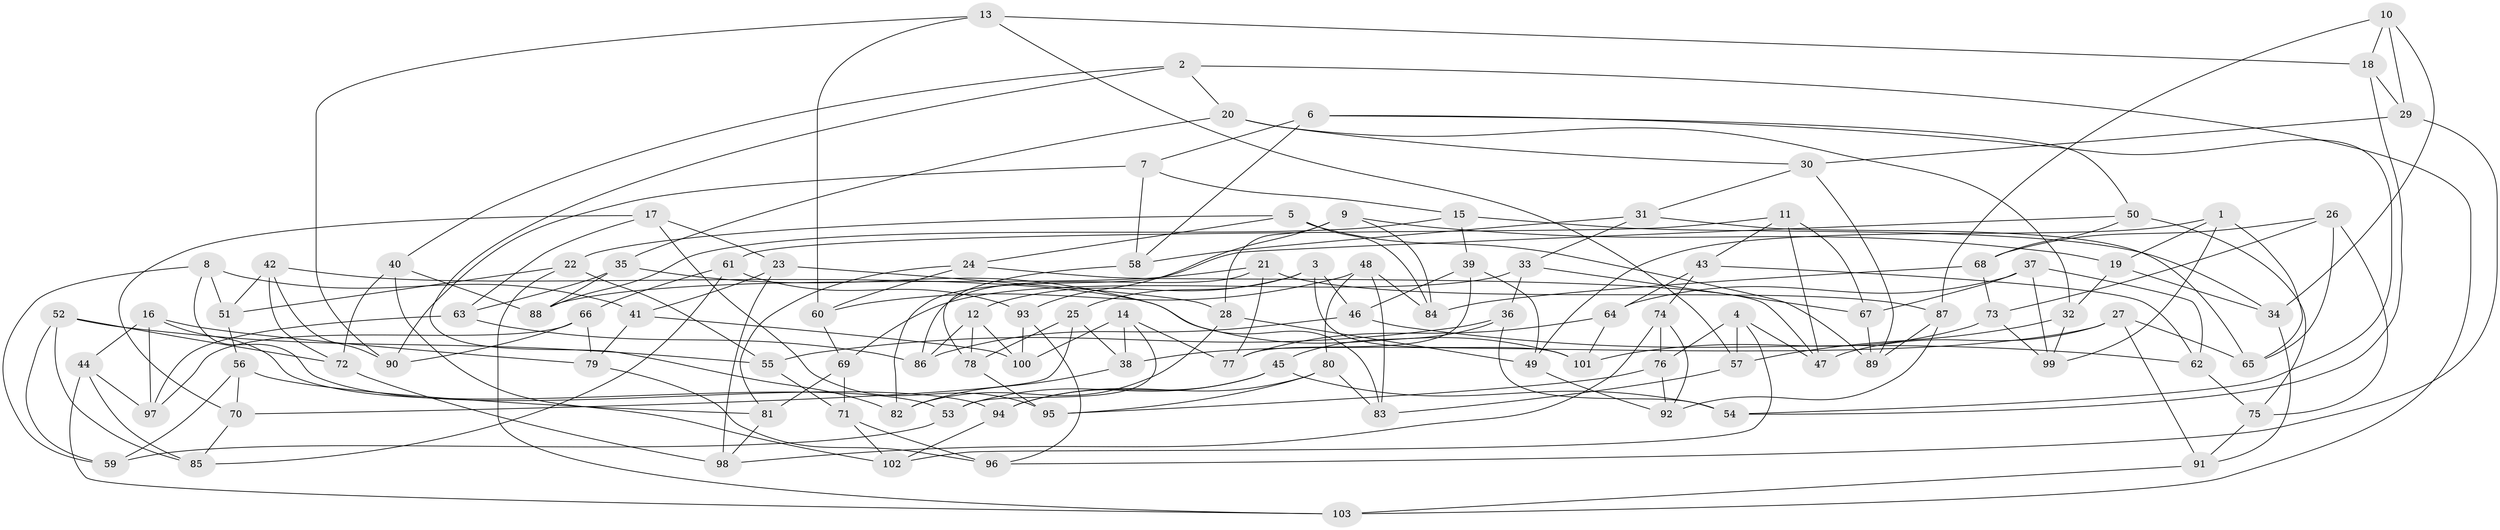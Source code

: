 // Generated by graph-tools (version 1.1) at 2025/50/03/09/25 03:50:46]
// undirected, 103 vertices, 206 edges
graph export_dot {
graph [start="1"]
  node [color=gray90,style=filled];
  1;
  2;
  3;
  4;
  5;
  6;
  7;
  8;
  9;
  10;
  11;
  12;
  13;
  14;
  15;
  16;
  17;
  18;
  19;
  20;
  21;
  22;
  23;
  24;
  25;
  26;
  27;
  28;
  29;
  30;
  31;
  32;
  33;
  34;
  35;
  36;
  37;
  38;
  39;
  40;
  41;
  42;
  43;
  44;
  45;
  46;
  47;
  48;
  49;
  50;
  51;
  52;
  53;
  54;
  55;
  56;
  57;
  58;
  59;
  60;
  61;
  62;
  63;
  64;
  65;
  66;
  67;
  68;
  69;
  70;
  71;
  72;
  73;
  74;
  75;
  76;
  77;
  78;
  79;
  80;
  81;
  82;
  83;
  84;
  85;
  86;
  87;
  88;
  89;
  90;
  91;
  92;
  93;
  94;
  95;
  96;
  97;
  98;
  99;
  100;
  101;
  102;
  103;
  1 -- 49;
  1 -- 65;
  1 -- 99;
  1 -- 19;
  2 -- 20;
  2 -- 103;
  2 -- 82;
  2 -- 40;
  3 -- 101;
  3 -- 12;
  3 -- 46;
  3 -- 25;
  4 -- 76;
  4 -- 102;
  4 -- 57;
  4 -- 47;
  5 -- 24;
  5 -- 89;
  5 -- 22;
  5 -- 84;
  6 -- 50;
  6 -- 58;
  6 -- 54;
  6 -- 7;
  7 -- 15;
  7 -- 58;
  7 -- 90;
  8 -- 41;
  8 -- 94;
  8 -- 59;
  8 -- 51;
  9 -- 28;
  9 -- 93;
  9 -- 19;
  9 -- 84;
  10 -- 18;
  10 -- 29;
  10 -- 34;
  10 -- 87;
  11 -- 47;
  11 -- 43;
  11 -- 67;
  11 -- 61;
  12 -- 100;
  12 -- 86;
  12 -- 78;
  13 -- 57;
  13 -- 60;
  13 -- 18;
  13 -- 90;
  14 -- 38;
  14 -- 100;
  14 -- 77;
  14 -- 53;
  15 -- 88;
  15 -- 34;
  15 -- 39;
  16 -- 79;
  16 -- 53;
  16 -- 44;
  16 -- 97;
  17 -- 63;
  17 -- 95;
  17 -- 23;
  17 -- 70;
  18 -- 54;
  18 -- 29;
  19 -- 32;
  19 -- 34;
  20 -- 30;
  20 -- 32;
  20 -- 35;
  21 -- 87;
  21 -- 88;
  21 -- 86;
  21 -- 77;
  22 -- 103;
  22 -- 55;
  22 -- 51;
  23 -- 41;
  23 -- 98;
  23 -- 28;
  24 -- 81;
  24 -- 60;
  24 -- 47;
  25 -- 78;
  25 -- 70;
  25 -- 38;
  26 -- 65;
  26 -- 73;
  26 -- 75;
  26 -- 68;
  27 -- 91;
  27 -- 65;
  27 -- 47;
  27 -- 38;
  28 -- 49;
  28 -- 82;
  29 -- 30;
  29 -- 96;
  30 -- 89;
  30 -- 31;
  31 -- 33;
  31 -- 65;
  31 -- 58;
  32 -- 99;
  32 -- 57;
  33 -- 67;
  33 -- 36;
  33 -- 69;
  34 -- 91;
  35 -- 83;
  35 -- 88;
  35 -- 63;
  36 -- 54;
  36 -- 45;
  36 -- 55;
  37 -- 64;
  37 -- 99;
  37 -- 62;
  37 -- 67;
  38 -- 82;
  39 -- 49;
  39 -- 77;
  39 -- 46;
  40 -- 72;
  40 -- 102;
  40 -- 88;
  41 -- 100;
  41 -- 79;
  42 -- 72;
  42 -- 90;
  42 -- 101;
  42 -- 51;
  43 -- 74;
  43 -- 62;
  43 -- 64;
  44 -- 85;
  44 -- 97;
  44 -- 103;
  45 -- 53;
  45 -- 54;
  45 -- 94;
  46 -- 86;
  46 -- 62;
  48 -- 60;
  48 -- 83;
  48 -- 84;
  48 -- 80;
  49 -- 92;
  50 -- 75;
  50 -- 82;
  50 -- 68;
  51 -- 56;
  52 -- 85;
  52 -- 72;
  52 -- 55;
  52 -- 59;
  53 -- 59;
  55 -- 71;
  56 -- 70;
  56 -- 59;
  56 -- 81;
  57 -- 83;
  58 -- 78;
  60 -- 69;
  61 -- 93;
  61 -- 66;
  61 -- 85;
  62 -- 75;
  63 -- 86;
  63 -- 97;
  64 -- 101;
  64 -- 77;
  66 -- 97;
  66 -- 90;
  66 -- 79;
  67 -- 89;
  68 -- 84;
  68 -- 73;
  69 -- 81;
  69 -- 71;
  70 -- 85;
  71 -- 102;
  71 -- 96;
  72 -- 98;
  73 -- 101;
  73 -- 99;
  74 -- 98;
  74 -- 76;
  74 -- 92;
  75 -- 91;
  76 -- 92;
  76 -- 95;
  78 -- 95;
  79 -- 96;
  80 -- 94;
  80 -- 95;
  80 -- 83;
  81 -- 98;
  87 -- 92;
  87 -- 89;
  91 -- 103;
  93 -- 96;
  93 -- 100;
  94 -- 102;
}
